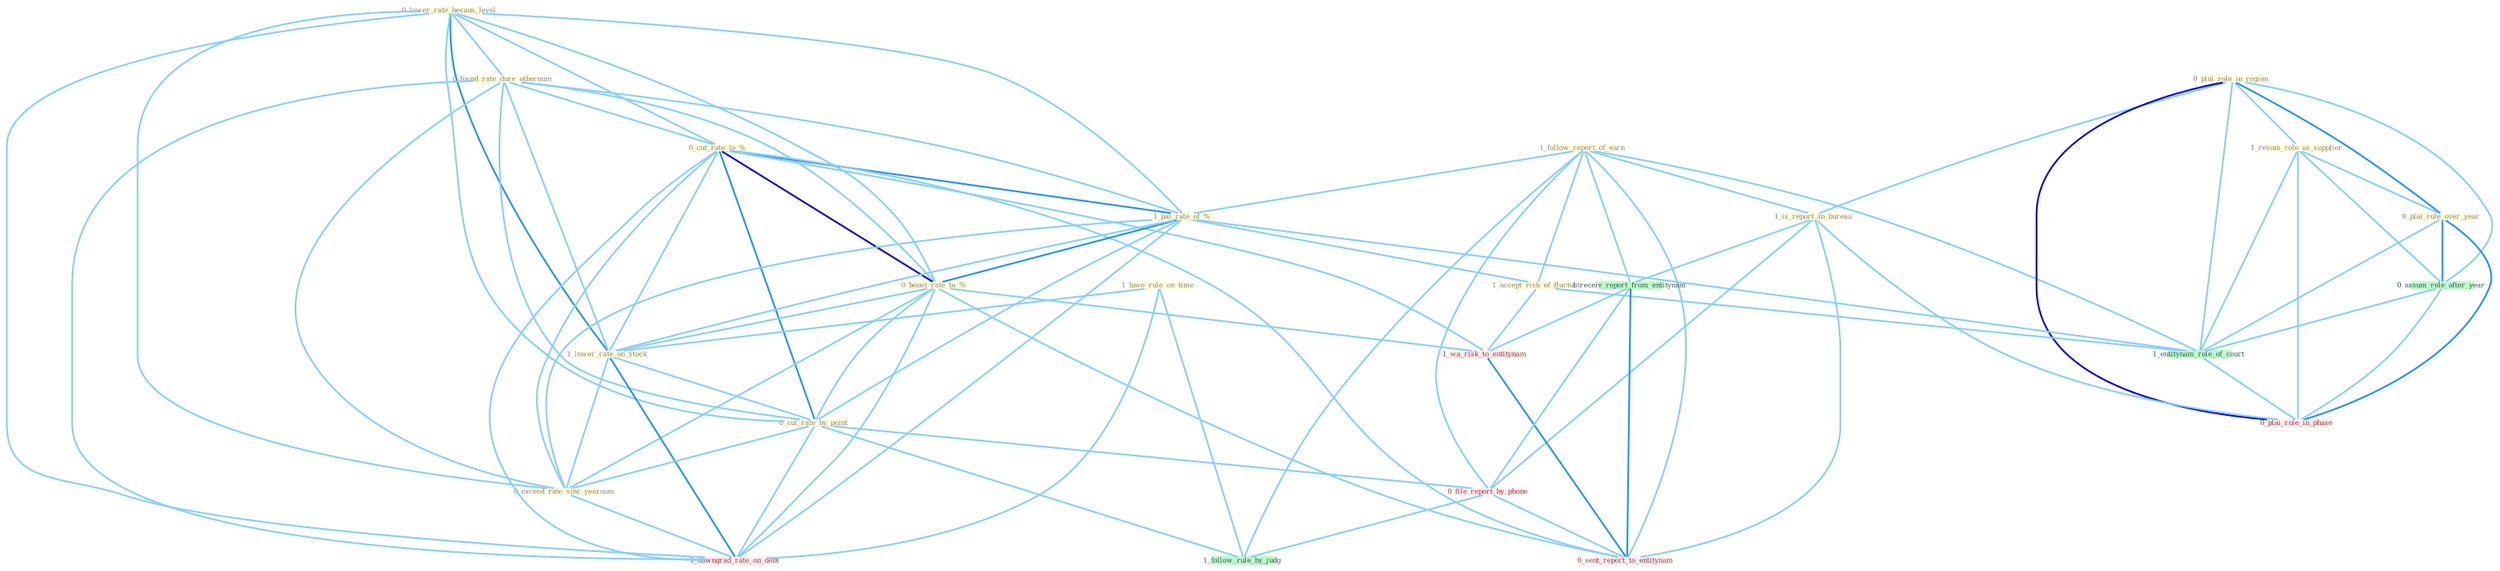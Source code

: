 Graph G{ 
    node
    [shape=polygon,style=filled,width=.5,height=.06,color="#BDFCC9",fixedsize=true,fontsize=4,
    fontcolor="#2f4f4f"];
    {node
    [color="#ffffe0", fontcolor="#8b7d6b"] "0_lower_rate_becaus_level " "0_found_rate_dure_othernum " "1_follow_report_of_earn " "0_cut_rate_to_% " "0_plai_role_in_region " "1_have_rule_on_time " "1_pai_rate_of_% " "1_accept_risk_of_fluctuat " "1_is_report_in_bureau " "0_boost_rate_to_% " "1_resum_role_as_supplier " "0_plai_role_over_year " "1_lower_rate_on_stock " "0_cut_rate_by_point " "0_exceed_rate_sinc_yearnum "}
{node [color="#fff0f5", fontcolor="#b22222"] "0_file_report_by_phone " "1_downgrad_rate_on_debt " "1_wa_risk_to_entitynam " "0_sent_report_to_entitynam " "0_plai_role_in_phase "}
edge [color="#B0E2FF"];

	"0_lower_rate_becaus_level " -- "0_found_rate_dure_othernum " [w="1", color="#87cefa" ];
	"0_lower_rate_becaus_level " -- "0_cut_rate_to_% " [w="1", color="#87cefa" ];
	"0_lower_rate_becaus_level " -- "1_pai_rate_of_% " [w="1", color="#87cefa" ];
	"0_lower_rate_becaus_level " -- "0_boost_rate_to_% " [w="1", color="#87cefa" ];
	"0_lower_rate_becaus_level " -- "1_lower_rate_on_stock " [w="2", color="#1e90ff" , len=0.8];
	"0_lower_rate_becaus_level " -- "0_cut_rate_by_point " [w="1", color="#87cefa" ];
	"0_lower_rate_becaus_level " -- "0_exceed_rate_sinc_yearnum " [w="1", color="#87cefa" ];
	"0_lower_rate_becaus_level " -- "1_downgrad_rate_on_debt " [w="1", color="#87cefa" ];
	"0_found_rate_dure_othernum " -- "0_cut_rate_to_% " [w="1", color="#87cefa" ];
	"0_found_rate_dure_othernum " -- "1_pai_rate_of_% " [w="1", color="#87cefa" ];
	"0_found_rate_dure_othernum " -- "0_boost_rate_to_% " [w="1", color="#87cefa" ];
	"0_found_rate_dure_othernum " -- "1_lower_rate_on_stock " [w="1", color="#87cefa" ];
	"0_found_rate_dure_othernum " -- "0_cut_rate_by_point " [w="1", color="#87cefa" ];
	"0_found_rate_dure_othernum " -- "0_exceed_rate_sinc_yearnum " [w="1", color="#87cefa" ];
	"0_found_rate_dure_othernum " -- "1_downgrad_rate_on_debt " [w="1", color="#87cefa" ];
	"1_follow_report_of_earn " -- "1_pai_rate_of_% " [w="1", color="#87cefa" ];
	"1_follow_report_of_earn " -- "1_accept_risk_of_fluctuat " [w="1", color="#87cefa" ];
	"1_follow_report_of_earn " -- "1_is_report_in_bureau " [w="1", color="#87cefa" ];
	"1_follow_report_of_earn " -- "1_receiv_report_from_entitynam " [w="1", color="#87cefa" ];
	"1_follow_report_of_earn " -- "1_entitynam_role_of_court " [w="1", color="#87cefa" ];
	"1_follow_report_of_earn " -- "0_file_report_by_phone " [w="1", color="#87cefa" ];
	"1_follow_report_of_earn " -- "1_follow_rule_by_judg " [w="1", color="#87cefa" ];
	"1_follow_report_of_earn " -- "0_sent_report_to_entitynam " [w="1", color="#87cefa" ];
	"0_cut_rate_to_% " -- "1_pai_rate_of_% " [w="2", color="#1e90ff" , len=0.8];
	"0_cut_rate_to_% " -- "0_boost_rate_to_% " [w="3", color="#0000cd" , len=0.6];
	"0_cut_rate_to_% " -- "1_lower_rate_on_stock " [w="1", color="#87cefa" ];
	"0_cut_rate_to_% " -- "0_cut_rate_by_point " [w="2", color="#1e90ff" , len=0.8];
	"0_cut_rate_to_% " -- "0_exceed_rate_sinc_yearnum " [w="1", color="#87cefa" ];
	"0_cut_rate_to_% " -- "1_downgrad_rate_on_debt " [w="1", color="#87cefa" ];
	"0_cut_rate_to_% " -- "1_wa_risk_to_entitynam " [w="1", color="#87cefa" ];
	"0_cut_rate_to_% " -- "0_sent_report_to_entitynam " [w="1", color="#87cefa" ];
	"0_plai_role_in_region " -- "1_is_report_in_bureau " [w="1", color="#87cefa" ];
	"0_plai_role_in_region " -- "1_resum_role_as_supplier " [w="1", color="#87cefa" ];
	"0_plai_role_in_region " -- "0_plai_role_over_year " [w="2", color="#1e90ff" , len=0.8];
	"0_plai_role_in_region " -- "0_assum_role_after_year " [w="1", color="#87cefa" ];
	"0_plai_role_in_region " -- "1_entitynam_role_of_court " [w="1", color="#87cefa" ];
	"0_plai_role_in_region " -- "0_plai_role_in_phase " [w="3", color="#0000cd" , len=0.6];
	"1_have_rule_on_time " -- "1_lower_rate_on_stock " [w="1", color="#87cefa" ];
	"1_have_rule_on_time " -- "1_downgrad_rate_on_debt " [w="1", color="#87cefa" ];
	"1_have_rule_on_time " -- "1_follow_rule_by_judg " [w="1", color="#87cefa" ];
	"1_pai_rate_of_% " -- "1_accept_risk_of_fluctuat " [w="1", color="#87cefa" ];
	"1_pai_rate_of_% " -- "0_boost_rate_to_% " [w="2", color="#1e90ff" , len=0.8];
	"1_pai_rate_of_% " -- "1_lower_rate_on_stock " [w="1", color="#87cefa" ];
	"1_pai_rate_of_% " -- "0_cut_rate_by_point " [w="1", color="#87cefa" ];
	"1_pai_rate_of_% " -- "0_exceed_rate_sinc_yearnum " [w="1", color="#87cefa" ];
	"1_pai_rate_of_% " -- "1_entitynam_role_of_court " [w="1", color="#87cefa" ];
	"1_pai_rate_of_% " -- "1_downgrad_rate_on_debt " [w="1", color="#87cefa" ];
	"1_accept_risk_of_fluctuat " -- "1_entitynam_role_of_court " [w="1", color="#87cefa" ];
	"1_accept_risk_of_fluctuat " -- "1_wa_risk_to_entitynam " [w="1", color="#87cefa" ];
	"1_is_report_in_bureau " -- "1_receiv_report_from_entitynam " [w="1", color="#87cefa" ];
	"1_is_report_in_bureau " -- "0_file_report_by_phone " [w="1", color="#87cefa" ];
	"1_is_report_in_bureau " -- "0_sent_report_to_entitynam " [w="1", color="#87cefa" ];
	"1_is_report_in_bureau " -- "0_plai_role_in_phase " [w="1", color="#87cefa" ];
	"0_boost_rate_to_% " -- "1_lower_rate_on_stock " [w="1", color="#87cefa" ];
	"0_boost_rate_to_% " -- "0_cut_rate_by_point " [w="1", color="#87cefa" ];
	"0_boost_rate_to_% " -- "0_exceed_rate_sinc_yearnum " [w="1", color="#87cefa" ];
	"0_boost_rate_to_% " -- "1_downgrad_rate_on_debt " [w="1", color="#87cefa" ];
	"0_boost_rate_to_% " -- "1_wa_risk_to_entitynam " [w="1", color="#87cefa" ];
	"0_boost_rate_to_% " -- "0_sent_report_to_entitynam " [w="1", color="#87cefa" ];
	"1_resum_role_as_supplier " -- "0_plai_role_over_year " [w="1", color="#87cefa" ];
	"1_resum_role_as_supplier " -- "0_assum_role_after_year " [w="1", color="#87cefa" ];
	"1_resum_role_as_supplier " -- "1_entitynam_role_of_court " [w="1", color="#87cefa" ];
	"1_resum_role_as_supplier " -- "0_plai_role_in_phase " [w="1", color="#87cefa" ];
	"0_plai_role_over_year " -- "0_assum_role_after_year " [w="2", color="#1e90ff" , len=0.8];
	"0_plai_role_over_year " -- "1_entitynam_role_of_court " [w="1", color="#87cefa" ];
	"0_plai_role_over_year " -- "0_plai_role_in_phase " [w="2", color="#1e90ff" , len=0.8];
	"1_lower_rate_on_stock " -- "0_cut_rate_by_point " [w="1", color="#87cefa" ];
	"1_lower_rate_on_stock " -- "0_exceed_rate_sinc_yearnum " [w="1", color="#87cefa" ];
	"1_lower_rate_on_stock " -- "1_downgrad_rate_on_debt " [w="2", color="#1e90ff" , len=0.8];
	"0_cut_rate_by_point " -- "0_exceed_rate_sinc_yearnum " [w="1", color="#87cefa" ];
	"0_cut_rate_by_point " -- "0_file_report_by_phone " [w="1", color="#87cefa" ];
	"0_cut_rate_by_point " -- "1_downgrad_rate_on_debt " [w="1", color="#87cefa" ];
	"0_cut_rate_by_point " -- "1_follow_rule_by_judg " [w="1", color="#87cefa" ];
	"0_exceed_rate_sinc_yearnum " -- "1_downgrad_rate_on_debt " [w="1", color="#87cefa" ];
	"1_receiv_report_from_entitynam " -- "0_file_report_by_phone " [w="1", color="#87cefa" ];
	"1_receiv_report_from_entitynam " -- "1_wa_risk_to_entitynam " [w="1", color="#87cefa" ];
	"1_receiv_report_from_entitynam " -- "0_sent_report_to_entitynam " [w="2", color="#1e90ff" , len=0.8];
	"0_assum_role_after_year " -- "1_entitynam_role_of_court " [w="1", color="#87cefa" ];
	"0_assum_role_after_year " -- "0_plai_role_in_phase " [w="1", color="#87cefa" ];
	"1_entitynam_role_of_court " -- "0_plai_role_in_phase " [w="1", color="#87cefa" ];
	"0_file_report_by_phone " -- "1_follow_rule_by_judg " [w="1", color="#87cefa" ];
	"0_file_report_by_phone " -- "0_sent_report_to_entitynam " [w="1", color="#87cefa" ];
	"1_wa_risk_to_entitynam " -- "0_sent_report_to_entitynam " [w="2", color="#1e90ff" , len=0.8];
}